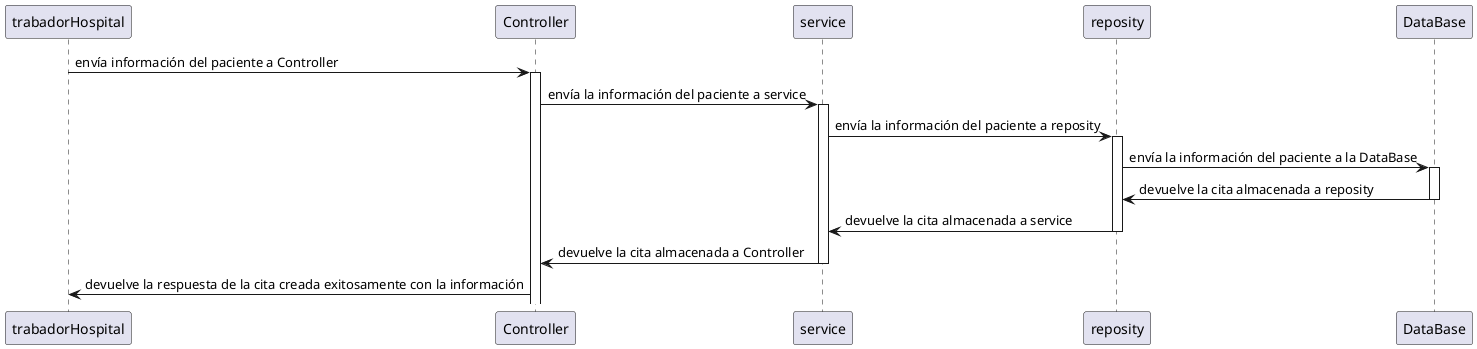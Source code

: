@startuml
participant trabadorHospital

trabadorHospital -> Controller: envía información del paciente a Controller
activate Controller

Controller -> service: envía la información del paciente a service
activate service

service -> reposity: envía la información del paciente a reposity
activate reposity

reposity -> DataBase: envía la información del paciente a la DataBase
activate DataBase

DataBase -> reposity: devuelve la cita almacenada a reposity
deactivate DataBase

reposity -> service: devuelve la cita almacenada a service
deactivate reposity

service -> Controller: devuelve la cita almacenada a Controller
deactivate service

Controller -> trabadorHospital: devuelve la respuesta de la cita creada exitosamente con la información

@enduml